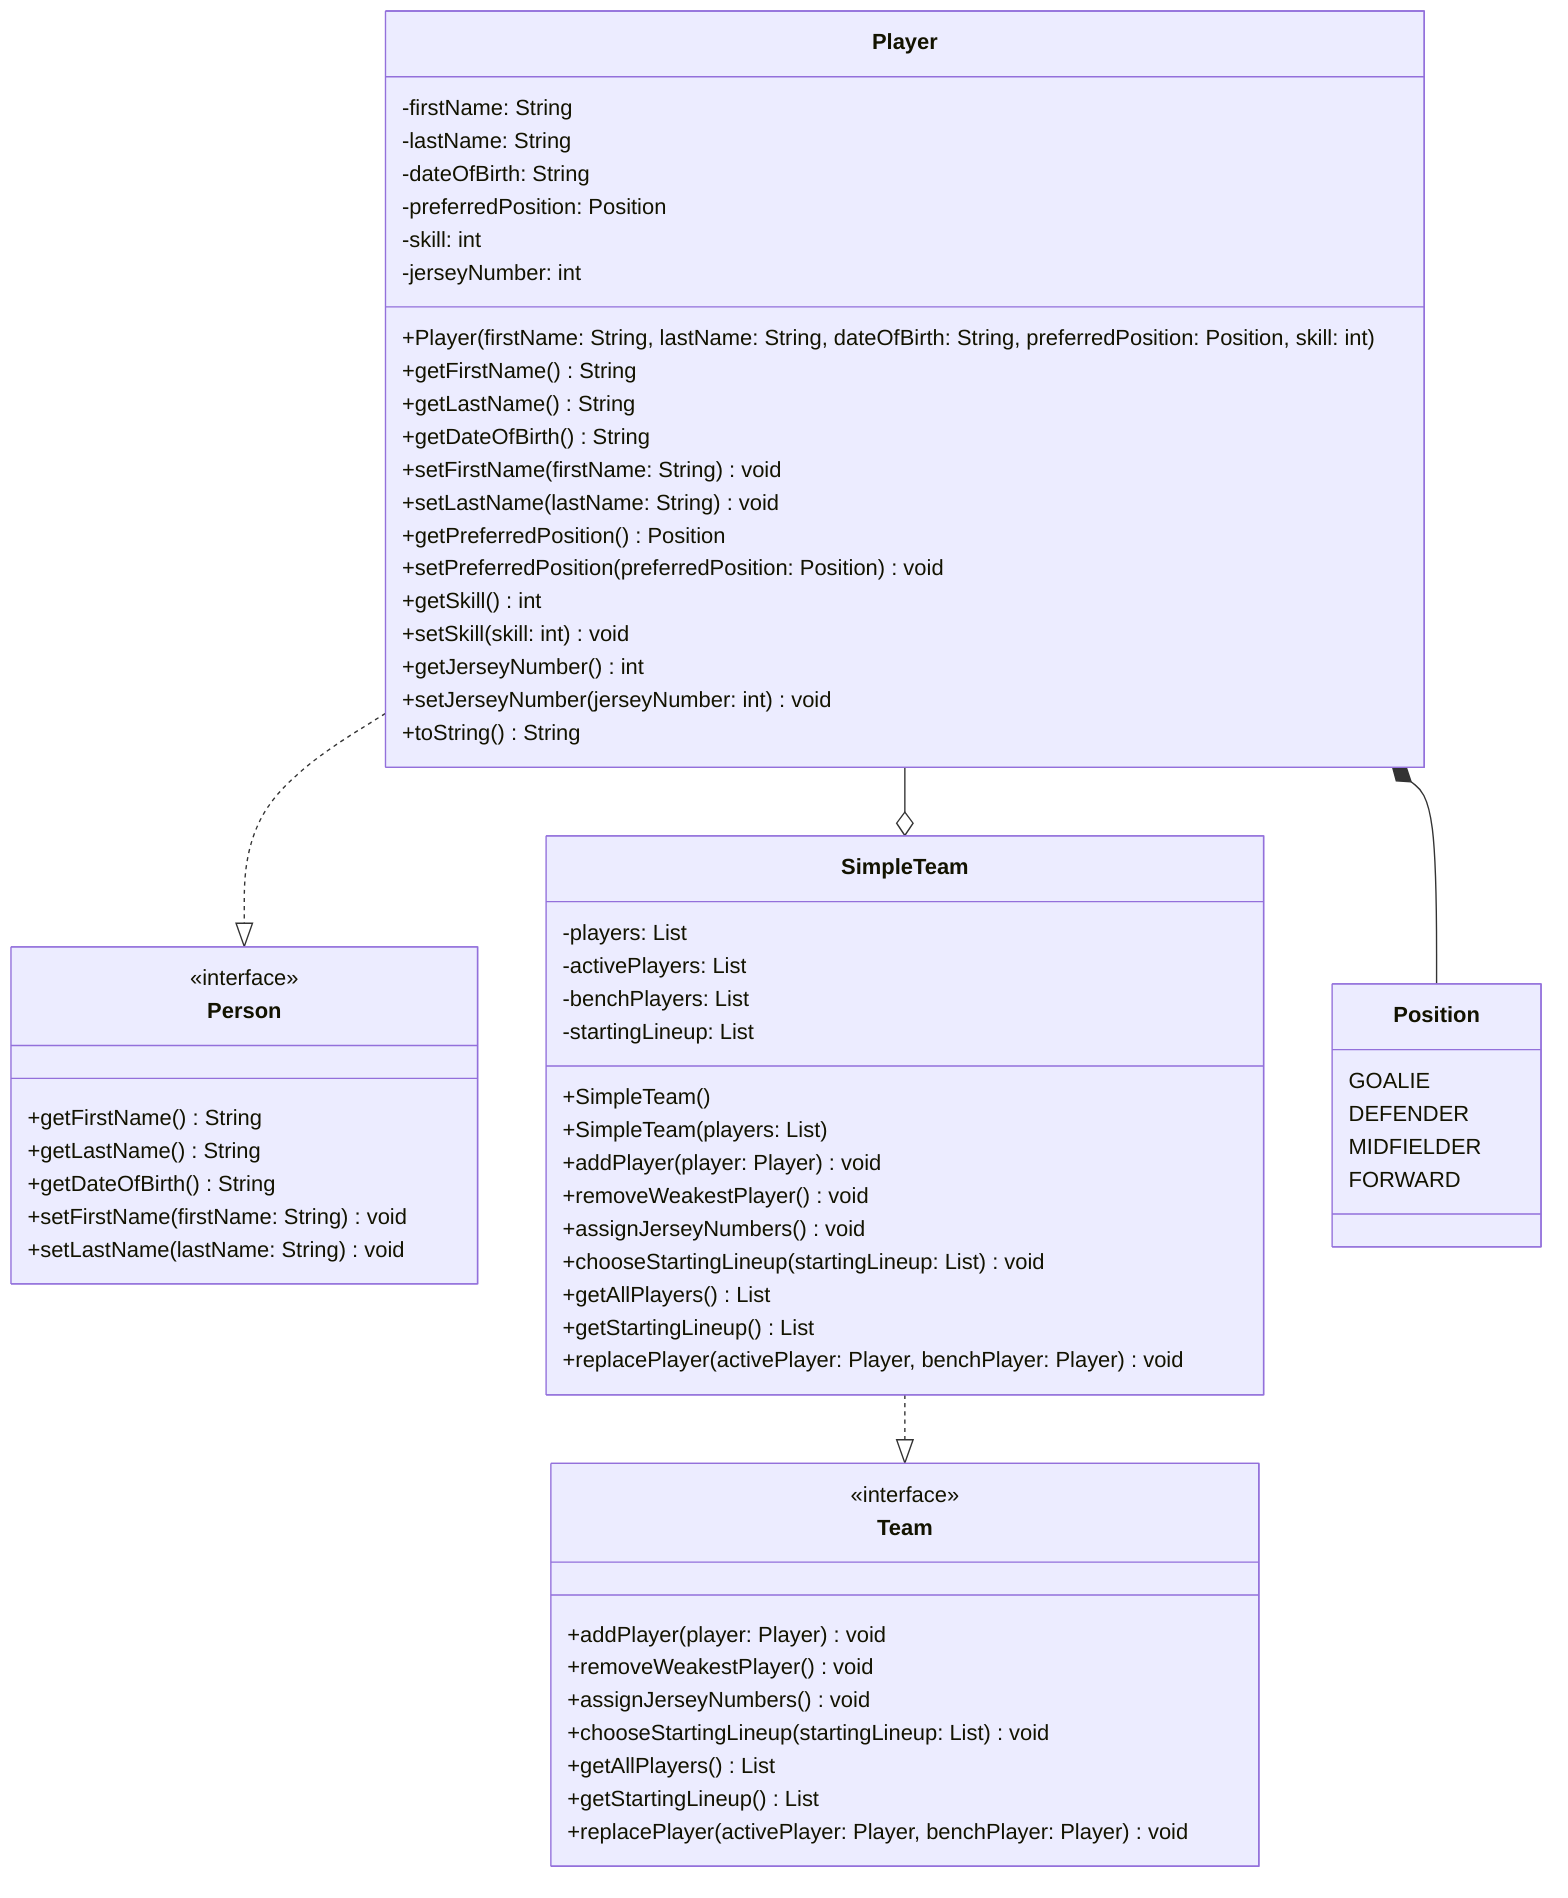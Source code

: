 classDiagram
  %% Person interface
  class Person  {
    +getFirstName() String
    +getLastName() String
    +getDateOfBirth() String
    +setFirstName(firstName: String) void
    +setLastName(lastName: String) void
  }
  <<interface>> Person

  %% Player class implementing Person
  class Player {
    -firstName: String
    -lastName: String
    -dateOfBirth: String
    -preferredPosition: Position
    -skill: int
    -jerseyNumber: int
    +Player(firstName: String, lastName: String, dateOfBirth: String, preferredPosition: Position, skill: int)
    +getFirstName() String
    +getLastName() String
    +getDateOfBirth() String
    +setFirstName(firstName: String) void
    +setLastName(lastName: String) void
    +getPreferredPosition() Position
    +setPreferredPosition(preferredPosition: Position) void
    +getSkill() int
    +setSkill(skill: int) void
    +getJerseyNumber() int
    +setJerseyNumber(jerseyNumber: int) void
    +toString() String
  }
  Player ..|> Person
  Player --o SimpleTeam

  %% Position enum
  class Position {
    GOALIE
    DEFENDER
    MIDFIELDER
    FORWARD
  }
  Player *-- Position

  %% Team interface
  class Team {
    +addPlayer(player: Player) void
    +removeWeakestPlayer() void
    +assignJerseyNumbers() void
    +chooseStartingLineup(startingLineup: List) void
    +getAllPlayers() List
    +getStartingLineup() List
    +replacePlayer(activePlayer: Player, benchPlayer: Player) void
  }
  <<interface>> Team

  %% SimpleTeam class implementing Team
  class SimpleTeam {
    -players: List
    -activePlayers: List
    -benchPlayers: List
    -startingLineup: List
    +SimpleTeam()
    +SimpleTeam(players: List)
    +addPlayer(player: Player) void
    +removeWeakestPlayer() void
    +assignJerseyNumbers() void
    +chooseStartingLineup(startingLineup: List) void
    +getAllPlayers() List
    +getStartingLineup() List
    +replacePlayer(activePlayer: Player, benchPlayer: Player) void
  }
  SimpleTeam ..|> Team